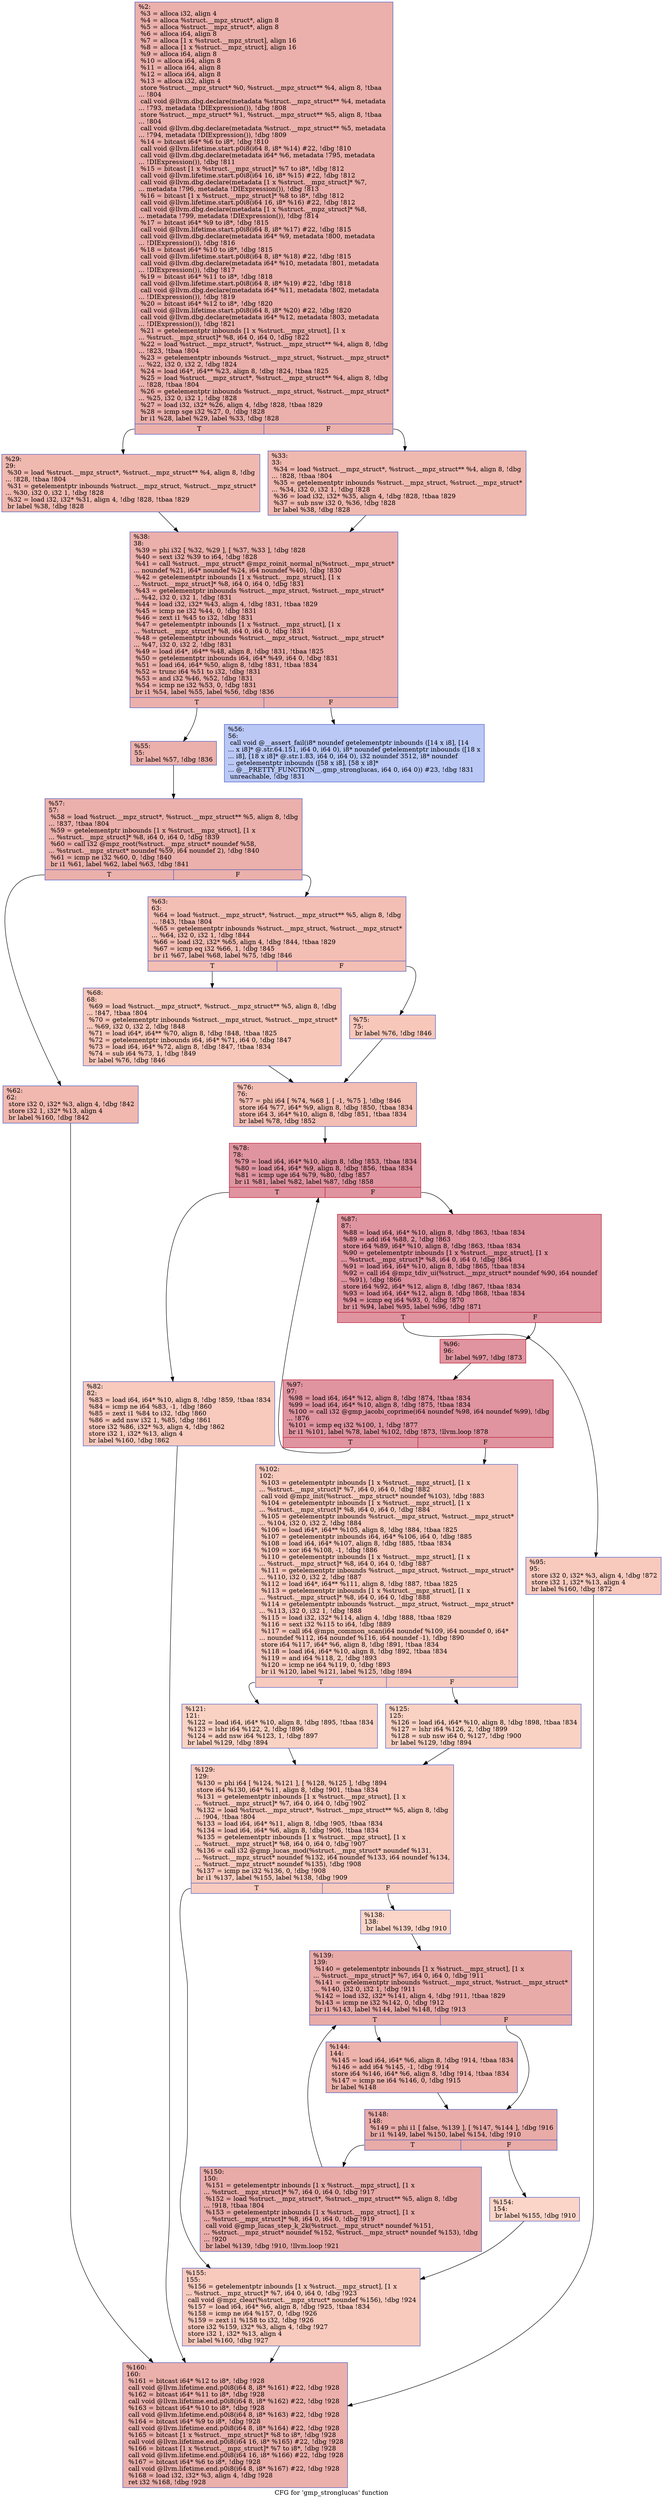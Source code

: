 digraph "CFG for 'gmp_stronglucas' function" {
	label="CFG for 'gmp_stronglucas' function";

	Node0x283a860 [shape=record,color="#3d50c3ff", style=filled, fillcolor="#d24b4070",label="{%2:\l  %3 = alloca i32, align 4\l  %4 = alloca %struct.__mpz_struct*, align 8\l  %5 = alloca %struct.__mpz_struct*, align 8\l  %6 = alloca i64, align 8\l  %7 = alloca [1 x %struct.__mpz_struct], align 16\l  %8 = alloca [1 x %struct.__mpz_struct], align 16\l  %9 = alloca i64, align 8\l  %10 = alloca i64, align 8\l  %11 = alloca i64, align 8\l  %12 = alloca i64, align 8\l  %13 = alloca i32, align 4\l  store %struct.__mpz_struct* %0, %struct.__mpz_struct** %4, align 8, !tbaa\l... !804\l  call void @llvm.dbg.declare(metadata %struct.__mpz_struct** %4, metadata\l... !793, metadata !DIExpression()), !dbg !808\l  store %struct.__mpz_struct* %1, %struct.__mpz_struct** %5, align 8, !tbaa\l... !804\l  call void @llvm.dbg.declare(metadata %struct.__mpz_struct** %5, metadata\l... !794, metadata !DIExpression()), !dbg !809\l  %14 = bitcast i64* %6 to i8*, !dbg !810\l  call void @llvm.lifetime.start.p0i8(i64 8, i8* %14) #22, !dbg !810\l  call void @llvm.dbg.declare(metadata i64* %6, metadata !795, metadata\l... !DIExpression()), !dbg !811\l  %15 = bitcast [1 x %struct.__mpz_struct]* %7 to i8*, !dbg !812\l  call void @llvm.lifetime.start.p0i8(i64 16, i8* %15) #22, !dbg !812\l  call void @llvm.dbg.declare(metadata [1 x %struct.__mpz_struct]* %7,\l... metadata !796, metadata !DIExpression()), !dbg !813\l  %16 = bitcast [1 x %struct.__mpz_struct]* %8 to i8*, !dbg !812\l  call void @llvm.lifetime.start.p0i8(i64 16, i8* %16) #22, !dbg !812\l  call void @llvm.dbg.declare(metadata [1 x %struct.__mpz_struct]* %8,\l... metadata !799, metadata !DIExpression()), !dbg !814\l  %17 = bitcast i64* %9 to i8*, !dbg !815\l  call void @llvm.lifetime.start.p0i8(i64 8, i8* %17) #22, !dbg !815\l  call void @llvm.dbg.declare(metadata i64* %9, metadata !800, metadata\l... !DIExpression()), !dbg !816\l  %18 = bitcast i64* %10 to i8*, !dbg !815\l  call void @llvm.lifetime.start.p0i8(i64 8, i8* %18) #22, !dbg !815\l  call void @llvm.dbg.declare(metadata i64* %10, metadata !801, metadata\l... !DIExpression()), !dbg !817\l  %19 = bitcast i64* %11 to i8*, !dbg !818\l  call void @llvm.lifetime.start.p0i8(i64 8, i8* %19) #22, !dbg !818\l  call void @llvm.dbg.declare(metadata i64* %11, metadata !802, metadata\l... !DIExpression()), !dbg !819\l  %20 = bitcast i64* %12 to i8*, !dbg !820\l  call void @llvm.lifetime.start.p0i8(i64 8, i8* %20) #22, !dbg !820\l  call void @llvm.dbg.declare(metadata i64* %12, metadata !803, metadata\l... !DIExpression()), !dbg !821\l  %21 = getelementptr inbounds [1 x %struct.__mpz_struct], [1 x\l... %struct.__mpz_struct]* %8, i64 0, i64 0, !dbg !822\l  %22 = load %struct.__mpz_struct*, %struct.__mpz_struct** %4, align 8, !dbg\l... !823, !tbaa !804\l  %23 = getelementptr inbounds %struct.__mpz_struct, %struct.__mpz_struct*\l... %22, i32 0, i32 2, !dbg !824\l  %24 = load i64*, i64** %23, align 8, !dbg !824, !tbaa !825\l  %25 = load %struct.__mpz_struct*, %struct.__mpz_struct** %4, align 8, !dbg\l... !828, !tbaa !804\l  %26 = getelementptr inbounds %struct.__mpz_struct, %struct.__mpz_struct*\l... %25, i32 0, i32 1, !dbg !828\l  %27 = load i32, i32* %26, align 4, !dbg !828, !tbaa !829\l  %28 = icmp sge i32 %27, 0, !dbg !828\l  br i1 %28, label %29, label %33, !dbg !828\l|{<s0>T|<s1>F}}"];
	Node0x283a860:s0 -> Node0x283a9b0;
	Node0x283a860:s1 -> Node0x283aa00;
	Node0x283a9b0 [shape=record,color="#3d50c3ff", style=filled, fillcolor="#de614d70",label="{%29:\l29:                                               \l  %30 = load %struct.__mpz_struct*, %struct.__mpz_struct** %4, align 8, !dbg\l... !828, !tbaa !804\l  %31 = getelementptr inbounds %struct.__mpz_struct, %struct.__mpz_struct*\l... %30, i32 0, i32 1, !dbg !828\l  %32 = load i32, i32* %31, align 4, !dbg !828, !tbaa !829\l  br label %38, !dbg !828\l}"];
	Node0x283a9b0 -> Node0x283aa50;
	Node0x283aa00 [shape=record,color="#3d50c3ff", style=filled, fillcolor="#de614d70",label="{%33:\l33:                                               \l  %34 = load %struct.__mpz_struct*, %struct.__mpz_struct** %4, align 8, !dbg\l... !828, !tbaa !804\l  %35 = getelementptr inbounds %struct.__mpz_struct, %struct.__mpz_struct*\l... %34, i32 0, i32 1, !dbg !828\l  %36 = load i32, i32* %35, align 4, !dbg !828, !tbaa !829\l  %37 = sub nsw i32 0, %36, !dbg !828\l  br label %38, !dbg !828\l}"];
	Node0x283aa00 -> Node0x283aa50;
	Node0x283aa50 [shape=record,color="#3d50c3ff", style=filled, fillcolor="#d24b4070",label="{%38:\l38:                                               \l  %39 = phi i32 [ %32, %29 ], [ %37, %33 ], !dbg !828\l  %40 = sext i32 %39 to i64, !dbg !828\l  %41 = call %struct.__mpz_struct* @mpz_roinit_normal_n(%struct.__mpz_struct*\l... noundef %21, i64* noundef %24, i64 noundef %40), !dbg !830\l  %42 = getelementptr inbounds [1 x %struct.__mpz_struct], [1 x\l... %struct.__mpz_struct]* %8, i64 0, i64 0, !dbg !831\l  %43 = getelementptr inbounds %struct.__mpz_struct, %struct.__mpz_struct*\l... %42, i32 0, i32 1, !dbg !831\l  %44 = load i32, i32* %43, align 4, !dbg !831, !tbaa !829\l  %45 = icmp ne i32 %44, 0, !dbg !831\l  %46 = zext i1 %45 to i32, !dbg !831\l  %47 = getelementptr inbounds [1 x %struct.__mpz_struct], [1 x\l... %struct.__mpz_struct]* %8, i64 0, i64 0, !dbg !831\l  %48 = getelementptr inbounds %struct.__mpz_struct, %struct.__mpz_struct*\l... %47, i32 0, i32 2, !dbg !831\l  %49 = load i64*, i64** %48, align 8, !dbg !831, !tbaa !825\l  %50 = getelementptr inbounds i64, i64* %49, i64 0, !dbg !831\l  %51 = load i64, i64* %50, align 8, !dbg !831, !tbaa !834\l  %52 = trunc i64 %51 to i32, !dbg !831\l  %53 = and i32 %46, %52, !dbg !831\l  %54 = icmp ne i32 %53, 0, !dbg !831\l  br i1 %54, label %55, label %56, !dbg !836\l|{<s0>T|<s1>F}}"];
	Node0x283aa50:s0 -> Node0x283aaa0;
	Node0x283aa50:s1 -> Node0x283aaf0;
	Node0x283aaa0 [shape=record,color="#3d50c3ff", style=filled, fillcolor="#d24b4070",label="{%55:\l55:                                               \l  br label %57, !dbg !836\l}"];
	Node0x283aaa0 -> Node0x283ab40;
	Node0x283aaf0 [shape=record,color="#3d50c3ff", style=filled, fillcolor="#6282ea70",label="{%56:\l56:                                               \l  call void @__assert_fail(i8* noundef getelementptr inbounds ([14 x i8], [14\l... x i8]* @.str.64.151, i64 0, i64 0), i8* noundef getelementptr inbounds ([18 x\l... i8], [18 x i8]* @.str.1.83, i64 0, i64 0), i32 noundef 3512, i8* noundef\l... getelementptr inbounds ([58 x i8], [58 x i8]*\l... @__PRETTY_FUNCTION__.gmp_stronglucas, i64 0, i64 0)) #23, !dbg !831\l  unreachable, !dbg !831\l}"];
	Node0x283ab40 [shape=record,color="#3d50c3ff", style=filled, fillcolor="#d24b4070",label="{%57:\l57:                                               \l  %58 = load %struct.__mpz_struct*, %struct.__mpz_struct** %5, align 8, !dbg\l... !837, !tbaa !804\l  %59 = getelementptr inbounds [1 x %struct.__mpz_struct], [1 x\l... %struct.__mpz_struct]* %8, i64 0, i64 0, !dbg !839\l  %60 = call i32 @mpz_root(%struct.__mpz_struct* noundef %58,\l... %struct.__mpz_struct* noundef %59, i64 noundef 2), !dbg !840\l  %61 = icmp ne i32 %60, 0, !dbg !840\l  br i1 %61, label %62, label %63, !dbg !841\l|{<s0>T|<s1>F}}"];
	Node0x283ab40:s0 -> Node0x283ab90;
	Node0x283ab40:s1 -> Node0x283abe0;
	Node0x283ab90 [shape=record,color="#3d50c3ff", style=filled, fillcolor="#dc5d4a70",label="{%62:\l62:                                               \l  store i32 0, i32* %3, align 4, !dbg !842\l  store i32 1, i32* %13, align 4\l  br label %160, !dbg !842\l}"];
	Node0x283ab90 -> Node0x283b270;
	Node0x283abe0 [shape=record,color="#3d50c3ff", style=filled, fillcolor="#e36c5570",label="{%63:\l63:                                               \l  %64 = load %struct.__mpz_struct*, %struct.__mpz_struct** %5, align 8, !dbg\l... !843, !tbaa !804\l  %65 = getelementptr inbounds %struct.__mpz_struct, %struct.__mpz_struct*\l... %64, i32 0, i32 1, !dbg !844\l  %66 = load i32, i32* %65, align 4, !dbg !844, !tbaa !829\l  %67 = icmp eq i32 %66, 1, !dbg !845\l  br i1 %67, label %68, label %75, !dbg !846\l|{<s0>T|<s1>F}}"];
	Node0x283abe0:s0 -> Node0x283ac30;
	Node0x283abe0:s1 -> Node0x283ac80;
	Node0x283ac30 [shape=record,color="#3d50c3ff", style=filled, fillcolor="#ec7f6370",label="{%68:\l68:                                               \l  %69 = load %struct.__mpz_struct*, %struct.__mpz_struct** %5, align 8, !dbg\l... !847, !tbaa !804\l  %70 = getelementptr inbounds %struct.__mpz_struct, %struct.__mpz_struct*\l... %69, i32 0, i32 2, !dbg !848\l  %71 = load i64*, i64** %70, align 8, !dbg !848, !tbaa !825\l  %72 = getelementptr inbounds i64, i64* %71, i64 0, !dbg !847\l  %73 = load i64, i64* %72, align 8, !dbg !847, !tbaa !834\l  %74 = sub i64 %73, 1, !dbg !849\l  br label %76, !dbg !846\l}"];
	Node0x283ac30 -> Node0x283acd0;
	Node0x283ac80 [shape=record,color="#3d50c3ff", style=filled, fillcolor="#ec7f6370",label="{%75:\l75:                                               \l  br label %76, !dbg !846\l}"];
	Node0x283ac80 -> Node0x283acd0;
	Node0x283acd0 [shape=record,color="#3d50c3ff", style=filled, fillcolor="#e36c5570",label="{%76:\l76:                                               \l  %77 = phi i64 [ %74, %68 ], [ -1, %75 ], !dbg !846\l  store i64 %77, i64* %9, align 8, !dbg !850, !tbaa !834\l  store i64 3, i64* %10, align 8, !dbg !851, !tbaa !834\l  br label %78, !dbg !852\l}"];
	Node0x283acd0 -> Node0x283ad20;
	Node0x283ad20 [shape=record,color="#b70d28ff", style=filled, fillcolor="#b70d2870",label="{%78:\l78:                                               \l  %79 = load i64, i64* %10, align 8, !dbg !853, !tbaa !834\l  %80 = load i64, i64* %9, align 8, !dbg !856, !tbaa !834\l  %81 = icmp uge i64 %79, %80, !dbg !857\l  br i1 %81, label %82, label %87, !dbg !858\l|{<s0>T|<s1>F}}"];
	Node0x283ad20:s0 -> Node0x283ad70;
	Node0x283ad20:s1 -> Node0x283adc0;
	Node0x283ad70 [shape=record,color="#3d50c3ff", style=filled, fillcolor="#ef886b70",label="{%82:\l82:                                               \l  %83 = load i64, i64* %10, align 8, !dbg !859, !tbaa !834\l  %84 = icmp ne i64 %83, -1, !dbg !860\l  %85 = zext i1 %84 to i32, !dbg !860\l  %86 = add nsw i32 1, %85, !dbg !861\l  store i32 %86, i32* %3, align 4, !dbg !862\l  store i32 1, i32* %13, align 4\l  br label %160, !dbg !862\l}"];
	Node0x283ad70 -> Node0x283b270;
	Node0x283adc0 [shape=record,color="#b70d28ff", style=filled, fillcolor="#b70d2870",label="{%87:\l87:                                               \l  %88 = load i64, i64* %10, align 8, !dbg !863, !tbaa !834\l  %89 = add i64 %88, 2, !dbg !863\l  store i64 %89, i64* %10, align 8, !dbg !863, !tbaa !834\l  %90 = getelementptr inbounds [1 x %struct.__mpz_struct], [1 x\l... %struct.__mpz_struct]* %8, i64 0, i64 0, !dbg !864\l  %91 = load i64, i64* %10, align 8, !dbg !865, !tbaa !834\l  %92 = call i64 @mpz_tdiv_ui(%struct.__mpz_struct* noundef %90, i64 noundef\l... %91), !dbg !866\l  store i64 %92, i64* %12, align 8, !dbg !867, !tbaa !834\l  %93 = load i64, i64* %12, align 8, !dbg !868, !tbaa !834\l  %94 = icmp eq i64 %93, 0, !dbg !870\l  br i1 %94, label %95, label %96, !dbg !871\l|{<s0>T|<s1>F}}"];
	Node0x283adc0:s0 -> Node0x283ae10;
	Node0x283adc0:s1 -> Node0x283ae60;
	Node0x283ae10 [shape=record,color="#3d50c3ff", style=filled, fillcolor="#ef886b70",label="{%95:\l95:                                               \l  store i32 0, i32* %3, align 4, !dbg !872\l  store i32 1, i32* %13, align 4\l  br label %160, !dbg !872\l}"];
	Node0x283ae10 -> Node0x283b270;
	Node0x283ae60 [shape=record,color="#b70d28ff", style=filled, fillcolor="#b70d2870",label="{%96:\l96:                                               \l  br label %97, !dbg !873\l}"];
	Node0x283ae60 -> Node0x283aeb0;
	Node0x283aeb0 [shape=record,color="#b70d28ff", style=filled, fillcolor="#b70d2870",label="{%97:\l97:                                               \l  %98 = load i64, i64* %12, align 8, !dbg !874, !tbaa !834\l  %99 = load i64, i64* %10, align 8, !dbg !875, !tbaa !834\l  %100 = call i32 @gmp_jacobi_coprime(i64 noundef %98, i64 noundef %99), !dbg\l... !876\l  %101 = icmp eq i32 %100, 1, !dbg !877\l  br i1 %101, label %78, label %102, !dbg !873, !llvm.loop !878\l|{<s0>T|<s1>F}}"];
	Node0x283aeb0:s0 -> Node0x283ad20;
	Node0x283aeb0:s1 -> Node0x283af00;
	Node0x283af00 [shape=record,color="#3d50c3ff", style=filled, fillcolor="#ef886b70",label="{%102:\l102:                                              \l  %103 = getelementptr inbounds [1 x %struct.__mpz_struct], [1 x\l... %struct.__mpz_struct]* %7, i64 0, i64 0, !dbg !882\l  call void @mpz_init(%struct.__mpz_struct* noundef %103), !dbg !883\l  %104 = getelementptr inbounds [1 x %struct.__mpz_struct], [1 x\l... %struct.__mpz_struct]* %8, i64 0, i64 0, !dbg !884\l  %105 = getelementptr inbounds %struct.__mpz_struct, %struct.__mpz_struct*\l... %104, i32 0, i32 2, !dbg !884\l  %106 = load i64*, i64** %105, align 8, !dbg !884, !tbaa !825\l  %107 = getelementptr inbounds i64, i64* %106, i64 0, !dbg !885\l  %108 = load i64, i64* %107, align 8, !dbg !885, !tbaa !834\l  %109 = xor i64 %108, -1, !dbg !886\l  %110 = getelementptr inbounds [1 x %struct.__mpz_struct], [1 x\l... %struct.__mpz_struct]* %8, i64 0, i64 0, !dbg !887\l  %111 = getelementptr inbounds %struct.__mpz_struct, %struct.__mpz_struct*\l... %110, i32 0, i32 2, !dbg !887\l  %112 = load i64*, i64** %111, align 8, !dbg !887, !tbaa !825\l  %113 = getelementptr inbounds [1 x %struct.__mpz_struct], [1 x\l... %struct.__mpz_struct]* %8, i64 0, i64 0, !dbg !888\l  %114 = getelementptr inbounds %struct.__mpz_struct, %struct.__mpz_struct*\l... %113, i32 0, i32 1, !dbg !888\l  %115 = load i32, i32* %114, align 4, !dbg !888, !tbaa !829\l  %116 = sext i32 %115 to i64, !dbg !889\l  %117 = call i64 @mpn_common_scan(i64 noundef %109, i64 noundef 0, i64*\l... noundef %112, i64 noundef %116, i64 noundef -1), !dbg !890\l  store i64 %117, i64* %6, align 8, !dbg !891, !tbaa !834\l  %118 = load i64, i64* %10, align 8, !dbg !892, !tbaa !834\l  %119 = and i64 %118, 2, !dbg !893\l  %120 = icmp ne i64 %119, 0, !dbg !893\l  br i1 %120, label %121, label %125, !dbg !894\l|{<s0>T|<s1>F}}"];
	Node0x283af00:s0 -> Node0x283af50;
	Node0x283af00:s1 -> Node0x283afa0;
	Node0x283af50 [shape=record,color="#3d50c3ff", style=filled, fillcolor="#f4987a70",label="{%121:\l121:                                              \l  %122 = load i64, i64* %10, align 8, !dbg !895, !tbaa !834\l  %123 = lshr i64 %122, 2, !dbg !896\l  %124 = add nsw i64 %123, 1, !dbg !897\l  br label %129, !dbg !894\l}"];
	Node0x283af50 -> Node0x283aff0;
	Node0x283afa0 [shape=record,color="#3d50c3ff", style=filled, fillcolor="#f4987a70",label="{%125:\l125:                                              \l  %126 = load i64, i64* %10, align 8, !dbg !898, !tbaa !834\l  %127 = lshr i64 %126, 2, !dbg !899\l  %128 = sub nsw i64 0, %127, !dbg !900\l  br label %129, !dbg !894\l}"];
	Node0x283afa0 -> Node0x283aff0;
	Node0x283aff0 [shape=record,color="#3d50c3ff", style=filled, fillcolor="#ef886b70",label="{%129:\l129:                                              \l  %130 = phi i64 [ %124, %121 ], [ %128, %125 ], !dbg !894\l  store i64 %130, i64* %11, align 8, !dbg !901, !tbaa !834\l  %131 = getelementptr inbounds [1 x %struct.__mpz_struct], [1 x\l... %struct.__mpz_struct]* %7, i64 0, i64 0, !dbg !902\l  %132 = load %struct.__mpz_struct*, %struct.__mpz_struct** %5, align 8, !dbg\l... !904, !tbaa !804\l  %133 = load i64, i64* %11, align 8, !dbg !905, !tbaa !834\l  %134 = load i64, i64* %6, align 8, !dbg !906, !tbaa !834\l  %135 = getelementptr inbounds [1 x %struct.__mpz_struct], [1 x\l... %struct.__mpz_struct]* %8, i64 0, i64 0, !dbg !907\l  %136 = call i32 @gmp_lucas_mod(%struct.__mpz_struct* noundef %131,\l... %struct.__mpz_struct* noundef %132, i64 noundef %133, i64 noundef %134,\l... %struct.__mpz_struct* noundef %135), !dbg !908\l  %137 = icmp ne i32 %136, 0, !dbg !908\l  br i1 %137, label %155, label %138, !dbg !909\l|{<s0>T|<s1>F}}"];
	Node0x283aff0:s0 -> Node0x283b220;
	Node0x283aff0:s1 -> Node0x283b040;
	Node0x283b040 [shape=record,color="#3d50c3ff", style=filled, fillcolor="#f5a08170",label="{%138:\l138:                                              \l  br label %139, !dbg !910\l}"];
	Node0x283b040 -> Node0x283b090;
	Node0x283b090 [shape=record,color="#3d50c3ff", style=filled, fillcolor="#cc403a70",label="{%139:\l139:                                              \l  %140 = getelementptr inbounds [1 x %struct.__mpz_struct], [1 x\l... %struct.__mpz_struct]* %7, i64 0, i64 0, !dbg !911\l  %141 = getelementptr inbounds %struct.__mpz_struct, %struct.__mpz_struct*\l... %140, i32 0, i32 1, !dbg !911\l  %142 = load i32, i32* %141, align 4, !dbg !911, !tbaa !829\l  %143 = icmp ne i32 %142, 0, !dbg !912\l  br i1 %143, label %144, label %148, !dbg !913\l|{<s0>T|<s1>F}}"];
	Node0x283b090:s0 -> Node0x283b0e0;
	Node0x283b090:s1 -> Node0x283b130;
	Node0x283b0e0 [shape=record,color="#3d50c3ff", style=filled, fillcolor="#d6524470",label="{%144:\l144:                                              \l  %145 = load i64, i64* %6, align 8, !dbg !914, !tbaa !834\l  %146 = add i64 %145, -1, !dbg !914\l  store i64 %146, i64* %6, align 8, !dbg !914, !tbaa !834\l  %147 = icmp ne i64 %146, 0, !dbg !915\l  br label %148\l}"];
	Node0x283b0e0 -> Node0x283b130;
	Node0x283b130 [shape=record,color="#3d50c3ff", style=filled, fillcolor="#cc403a70",label="{%148:\l148:                                              \l  %149 = phi i1 [ false, %139 ], [ %147, %144 ], !dbg !916\l  br i1 %149, label %150, label %154, !dbg !910\l|{<s0>T|<s1>F}}"];
	Node0x283b130:s0 -> Node0x283b180;
	Node0x283b130:s1 -> Node0x283b1d0;
	Node0x283b180 [shape=record,color="#3d50c3ff", style=filled, fillcolor="#cc403a70",label="{%150:\l150:                                              \l  %151 = getelementptr inbounds [1 x %struct.__mpz_struct], [1 x\l... %struct.__mpz_struct]* %7, i64 0, i64 0, !dbg !917\l  %152 = load %struct.__mpz_struct*, %struct.__mpz_struct** %5, align 8, !dbg\l... !918, !tbaa !804\l  %153 = getelementptr inbounds [1 x %struct.__mpz_struct], [1 x\l... %struct.__mpz_struct]* %8, i64 0, i64 0, !dbg !919\l  call void @gmp_lucas_step_k_2k(%struct.__mpz_struct* noundef %151,\l... %struct.__mpz_struct* noundef %152, %struct.__mpz_struct* noundef %153), !dbg\l... !920\l  br label %139, !dbg !910, !llvm.loop !921\l}"];
	Node0x283b180 -> Node0x283b090;
	Node0x283b1d0 [shape=record,color="#3d50c3ff", style=filled, fillcolor="#f5a08170",label="{%154:\l154:                                              \l  br label %155, !dbg !910\l}"];
	Node0x283b1d0 -> Node0x283b220;
	Node0x283b220 [shape=record,color="#3d50c3ff", style=filled, fillcolor="#ef886b70",label="{%155:\l155:                                              \l  %156 = getelementptr inbounds [1 x %struct.__mpz_struct], [1 x\l... %struct.__mpz_struct]* %7, i64 0, i64 0, !dbg !923\l  call void @mpz_clear(%struct.__mpz_struct* noundef %156), !dbg !924\l  %157 = load i64, i64* %6, align 8, !dbg !925, !tbaa !834\l  %158 = icmp ne i64 %157, 0, !dbg !926\l  %159 = zext i1 %158 to i32, !dbg !926\l  store i32 %159, i32* %3, align 4, !dbg !927\l  store i32 1, i32* %13, align 4\l  br label %160, !dbg !927\l}"];
	Node0x283b220 -> Node0x283b270;
	Node0x283b270 [shape=record,color="#3d50c3ff", style=filled, fillcolor="#d24b4070",label="{%160:\l160:                                              \l  %161 = bitcast i64* %12 to i8*, !dbg !928\l  call void @llvm.lifetime.end.p0i8(i64 8, i8* %161) #22, !dbg !928\l  %162 = bitcast i64* %11 to i8*, !dbg !928\l  call void @llvm.lifetime.end.p0i8(i64 8, i8* %162) #22, !dbg !928\l  %163 = bitcast i64* %10 to i8*, !dbg !928\l  call void @llvm.lifetime.end.p0i8(i64 8, i8* %163) #22, !dbg !928\l  %164 = bitcast i64* %9 to i8*, !dbg !928\l  call void @llvm.lifetime.end.p0i8(i64 8, i8* %164) #22, !dbg !928\l  %165 = bitcast [1 x %struct.__mpz_struct]* %8 to i8*, !dbg !928\l  call void @llvm.lifetime.end.p0i8(i64 16, i8* %165) #22, !dbg !928\l  %166 = bitcast [1 x %struct.__mpz_struct]* %7 to i8*, !dbg !928\l  call void @llvm.lifetime.end.p0i8(i64 16, i8* %166) #22, !dbg !928\l  %167 = bitcast i64* %6 to i8*, !dbg !928\l  call void @llvm.lifetime.end.p0i8(i64 8, i8* %167) #22, !dbg !928\l  %168 = load i32, i32* %3, align 4, !dbg !928\l  ret i32 %168, !dbg !928\l}"];
}
